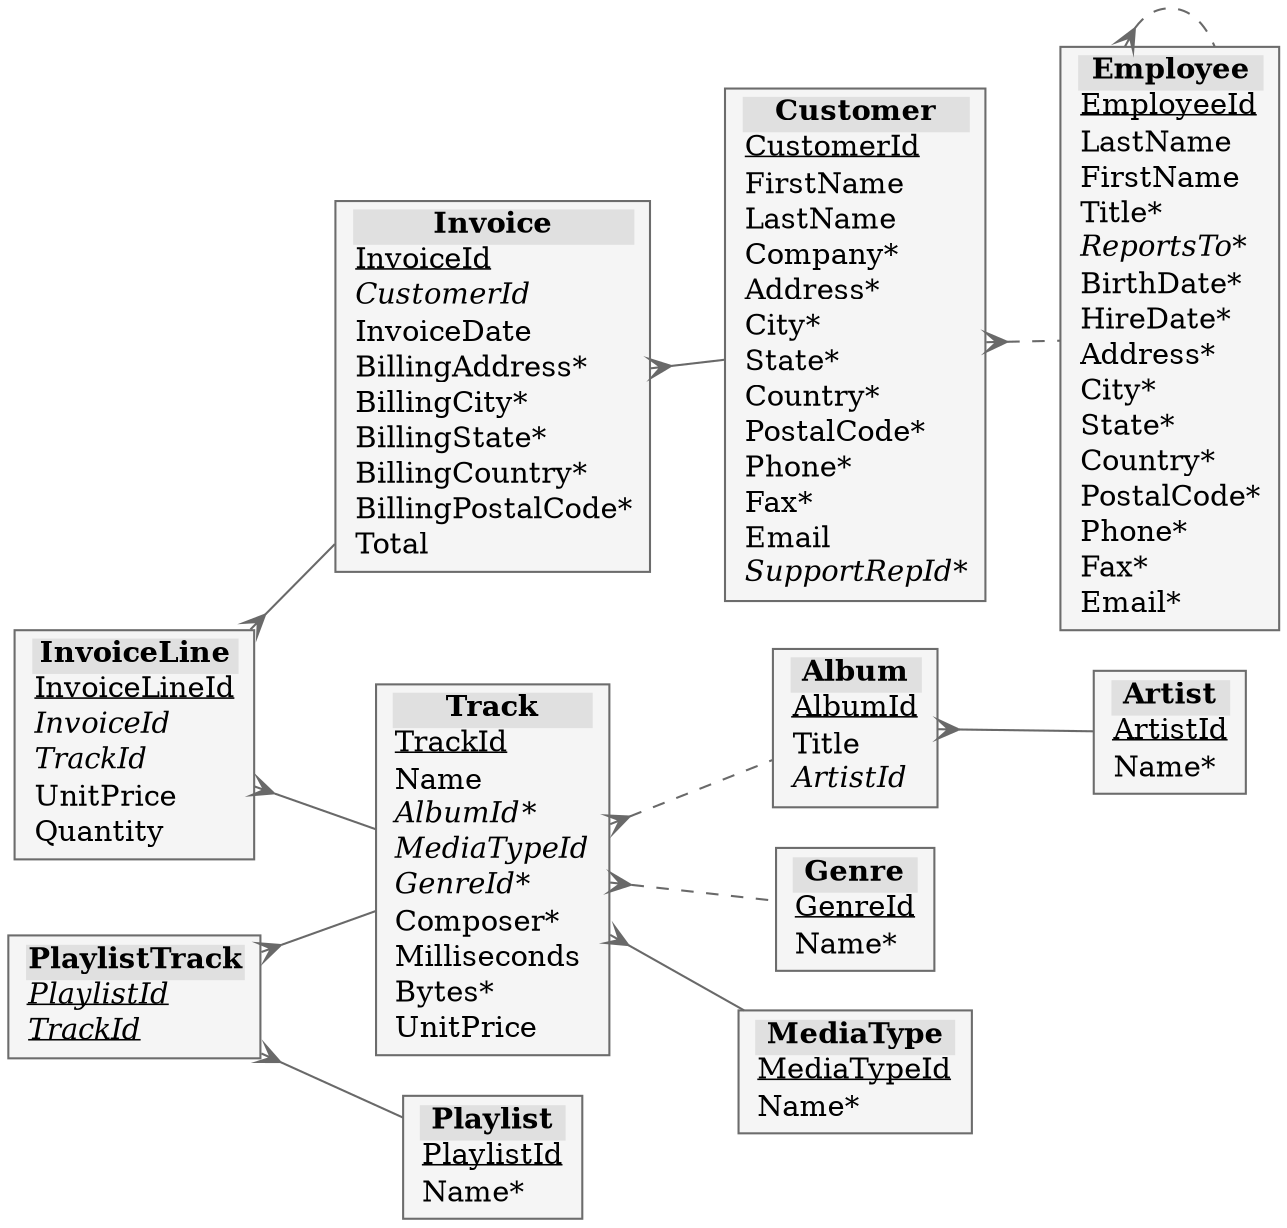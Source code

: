 # You may copy and paste all this to http://viz-js.com/

digraph G {
  graph [ rankdir="LR" bgcolor="#ffffff" ]
  node [ style="filled" shape="record" gradientangle="180" ]
  edge [ arrowhead="none" arrowtail="none" dir="both" ]

  n1 [
    fillcolor="#f5f5f5" color="#6c6c6c" penwidth="1"
    label=<<table style="rounded" border="0" cellborder="0" cellspacing="0" cellpadding="1">
      <tr><td bgcolor="#e0e0e0" align="center" colspan="1"><font color="#000000"><b>Album</b></font></td></tr>
      <tr><td align="left"><font color="#000000"><u>AlbumId</u></font></td></tr>
      <tr><td align="left"><font color="#000000">Title</font></td></tr>
      <tr><td align="left"><font color="#000000"><i>ArtistId</i></font></td></tr>
    </table>>
  ]
  n2 [
    fillcolor="#f5f5f5" color="#6c6c6c" penwidth="1"
    label=<<table style="rounded" border="0" cellborder="0" cellspacing="0" cellpadding="1">
      <tr><td bgcolor="#e0e0e0" align="center" colspan="1"><font color="#000000"><b>Artist</b></font></td></tr>
      <tr><td align="left"><font color="#000000"><u>ArtistId</u></font></td></tr>
      <tr><td align="left"><font color="#000000">Name*</font></td></tr>
    </table>>
  ]
  n3 [
    fillcolor="#f5f5f5" color="#6c6c6c" penwidth="1"
    label=<<table style="rounded" border="0" cellborder="0" cellspacing="0" cellpadding="1">
      <tr><td bgcolor="#e0e0e0" align="center" colspan="1"><font color="#000000"><b>Customer</b></font></td></tr>
      <tr><td align="left"><font color="#000000"><u>CustomerId</u></font></td></tr>
      <tr><td align="left"><font color="#000000">FirstName</font></td></tr>
      <tr><td align="left"><font color="#000000">LastName</font></td></tr>
      <tr><td align="left"><font color="#000000">Company*</font></td></tr>
      <tr><td align="left"><font color="#000000">Address*</font></td></tr>
      <tr><td align="left"><font color="#000000">City*</font></td></tr>
      <tr><td align="left"><font color="#000000">State*</font></td></tr>
      <tr><td align="left"><font color="#000000">Country*</font></td></tr>
      <tr><td align="left"><font color="#000000">PostalCode*</font></td></tr>
      <tr><td align="left"><font color="#000000">Phone*</font></td></tr>
      <tr><td align="left"><font color="#000000">Fax*</font></td></tr>
      <tr><td align="left"><font color="#000000">Email</font></td></tr>
      <tr><td align="left"><font color="#000000"><i>SupportRepId</i>*</font></td></tr>
    </table>>
  ]
  n4 [
    fillcolor="#f5f5f5" color="#6c6c6c" penwidth="1"
    label=<<table style="rounded" border="0" cellborder="0" cellspacing="0" cellpadding="1">
      <tr><td bgcolor="#e0e0e0" align="center" colspan="1"><font color="#000000"><b>Employee</b></font></td></tr>
      <tr><td align="left"><font color="#000000"><u>EmployeeId</u></font></td></tr>
      <tr><td align="left"><font color="#000000">LastName</font></td></tr>
      <tr><td align="left"><font color="#000000">FirstName</font></td></tr>
      <tr><td align="left"><font color="#000000">Title*</font></td></tr>
      <tr><td align="left"><font color="#000000"><i>ReportsTo</i>*</font></td></tr>
      <tr><td align="left"><font color="#000000">BirthDate*</font></td></tr>
      <tr><td align="left"><font color="#000000">HireDate*</font></td></tr>
      <tr><td align="left"><font color="#000000">Address*</font></td></tr>
      <tr><td align="left"><font color="#000000">City*</font></td></tr>
      <tr><td align="left"><font color="#000000">State*</font></td></tr>
      <tr><td align="left"><font color="#000000">Country*</font></td></tr>
      <tr><td align="left"><font color="#000000">PostalCode*</font></td></tr>
      <tr><td align="left"><font color="#000000">Phone*</font></td></tr>
      <tr><td align="left"><font color="#000000">Fax*</font></td></tr>
      <tr><td align="left"><font color="#000000">Email*</font></td></tr>
    </table>>
  ]
  n5 [
    fillcolor="#f5f5f5" color="#6c6c6c" penwidth="1"
    label=<<table style="rounded" border="0" cellborder="0" cellspacing="0" cellpadding="1">
      <tr><td bgcolor="#e0e0e0" align="center" colspan="1"><font color="#000000"><b>Genre</b></font></td></tr>
      <tr><td align="left"><font color="#000000"><u>GenreId</u></font></td></tr>
      <tr><td align="left"><font color="#000000">Name*</font></td></tr>
    </table>>
  ]
  n6 [
    fillcolor="#f5f5f5" color="#6c6c6c" penwidth="1"
    label=<<table style="rounded" border="0" cellborder="0" cellspacing="0" cellpadding="1">
      <tr><td bgcolor="#e0e0e0" align="center" colspan="1"><font color="#000000"><b>Invoice</b></font></td></tr>
      <tr><td align="left"><font color="#000000"><u>InvoiceId</u></font></td></tr>
      <tr><td align="left"><font color="#000000"><i>CustomerId</i></font></td></tr>
      <tr><td align="left"><font color="#000000">InvoiceDate</font></td></tr>
      <tr><td align="left"><font color="#000000">BillingAddress*</font></td></tr>
      <tr><td align="left"><font color="#000000">BillingCity*</font></td></tr>
      <tr><td align="left"><font color="#000000">BillingState*</font></td></tr>
      <tr><td align="left"><font color="#000000">BillingCountry*</font></td></tr>
      <tr><td align="left"><font color="#000000">BillingPostalCode*</font></td></tr>
      <tr><td align="left"><font color="#000000">Total</font></td></tr>
    </table>>
  ]
  n7 [
    fillcolor="#f5f5f5" color="#6c6c6c" penwidth="1"
    label=<<table style="rounded" border="0" cellborder="0" cellspacing="0" cellpadding="1">
      <tr><td bgcolor="#e0e0e0" align="center" colspan="1"><font color="#000000"><b>InvoiceLine</b></font></td></tr>
      <tr><td align="left"><font color="#000000"><u>InvoiceLineId</u></font></td></tr>
      <tr><td align="left"><font color="#000000"><i>InvoiceId</i></font></td></tr>
      <tr><td align="left"><font color="#000000"><i>TrackId</i></font></td></tr>
      <tr><td align="left"><font color="#000000">UnitPrice</font></td></tr>
      <tr><td align="left"><font color="#000000">Quantity</font></td></tr>
    </table>>
  ]
  n8 [
    fillcolor="#f5f5f5" color="#6c6c6c" penwidth="1"
    label=<<table style="rounded" border="0" cellborder="0" cellspacing="0" cellpadding="1">
      <tr><td bgcolor="#e0e0e0" align="center" colspan="1"><font color="#000000"><b>MediaType</b></font></td></tr>
      <tr><td align="left"><font color="#000000"><u>MediaTypeId</u></font></td></tr>
      <tr><td align="left"><font color="#000000">Name*</font></td></tr>
    </table>>
  ]
  n9 [
    fillcolor="#f5f5f5" color="#6c6c6c" penwidth="1"
    label=<<table style="rounded" border="0" cellborder="0" cellspacing="0" cellpadding="1">
      <tr><td bgcolor="#e0e0e0" align="center" colspan="1"><font color="#000000"><b>Playlist</b></font></td></tr>
      <tr><td align="left"><font color="#000000"><u>PlaylistId</u></font></td></tr>
      <tr><td align="left"><font color="#000000">Name*</font></td></tr>
    </table>>
  ]
  n10 [
    fillcolor="#f5f5f5" color="#6c6c6c" penwidth="1"
    label=<<table style="rounded" border="0" cellborder="0" cellspacing="0" cellpadding="1">
      <tr><td bgcolor="#e0e0e0" align="center" colspan="1"><font color="#000000"><b>PlaylistTrack</b></font></td></tr>
      <tr><td align="left"><font color="#000000"><i><u>PlaylistId</u></i></font></td></tr>
      <tr><td align="left"><font color="#000000"><i><u>TrackId</u></i></font></td></tr>
    </table>>
  ]
  n11 [
    fillcolor="#f5f5f5" color="#6c6c6c" penwidth="1"
    label=<<table style="rounded" border="0" cellborder="0" cellspacing="0" cellpadding="1">
      <tr><td bgcolor="#e0e0e0" align="center" colspan="1"><font color="#000000"><b>Track</b></font></td></tr>
      <tr><td align="left"><font color="#000000"><u>TrackId</u></font></td></tr>
      <tr><td align="left"><font color="#000000">Name</font></td></tr>
      <tr><td align="left"><font color="#000000"><i>AlbumId</i>*</font></td></tr>
      <tr><td align="left"><font color="#000000"><i>MediaTypeId</i></font></td></tr>
      <tr><td align="left"><font color="#000000"><i>GenreId</i>*</font></td></tr>
      <tr><td align="left"><font color="#000000">Composer*</font></td></tr>
      <tr><td align="left"><font color="#000000">Milliseconds</font></td></tr>
      <tr><td align="left"><font color="#000000">Bytes*</font></td></tr>
      <tr><td align="left"><font color="#000000">UnitPrice</font></td></tr>
    </table>>
  ]

  n1 -> n2 [ penwidth="1" color="#696969" arrowtail="crow" ]
  n3 -> n4 [ penwidth="1" color="#696969" style="dashed" arrowtail="crow" ]
  n4 -> n4 [ penwidth="1" color="#696969" style="dashed" arrowtail="crow" ]
  n6 -> n3 [ penwidth="1" color="#696969" arrowtail="crow" ]
  n7 -> n6 [ penwidth="1" color="#696969" arrowtail="crow" ]
  n7 -> n11 [ penwidth="1" color="#696969" arrowtail="crow" ]
  n10 -> n9 [ penwidth="1" color="#696969" arrowtail="crow" ]
  n10 -> n11 [ penwidth="1" color="#696969" arrowtail="crow" ]
  n11 -> n1 [ penwidth="1" color="#696969" style="dashed" arrowtail="crow" ]
  n11 -> n5 [ penwidth="1" color="#696969" style="dashed" arrowtail="crow" ]
  n11 -> n8 [ penwidth="1" color="#696969" arrowtail="crow" ]
}
